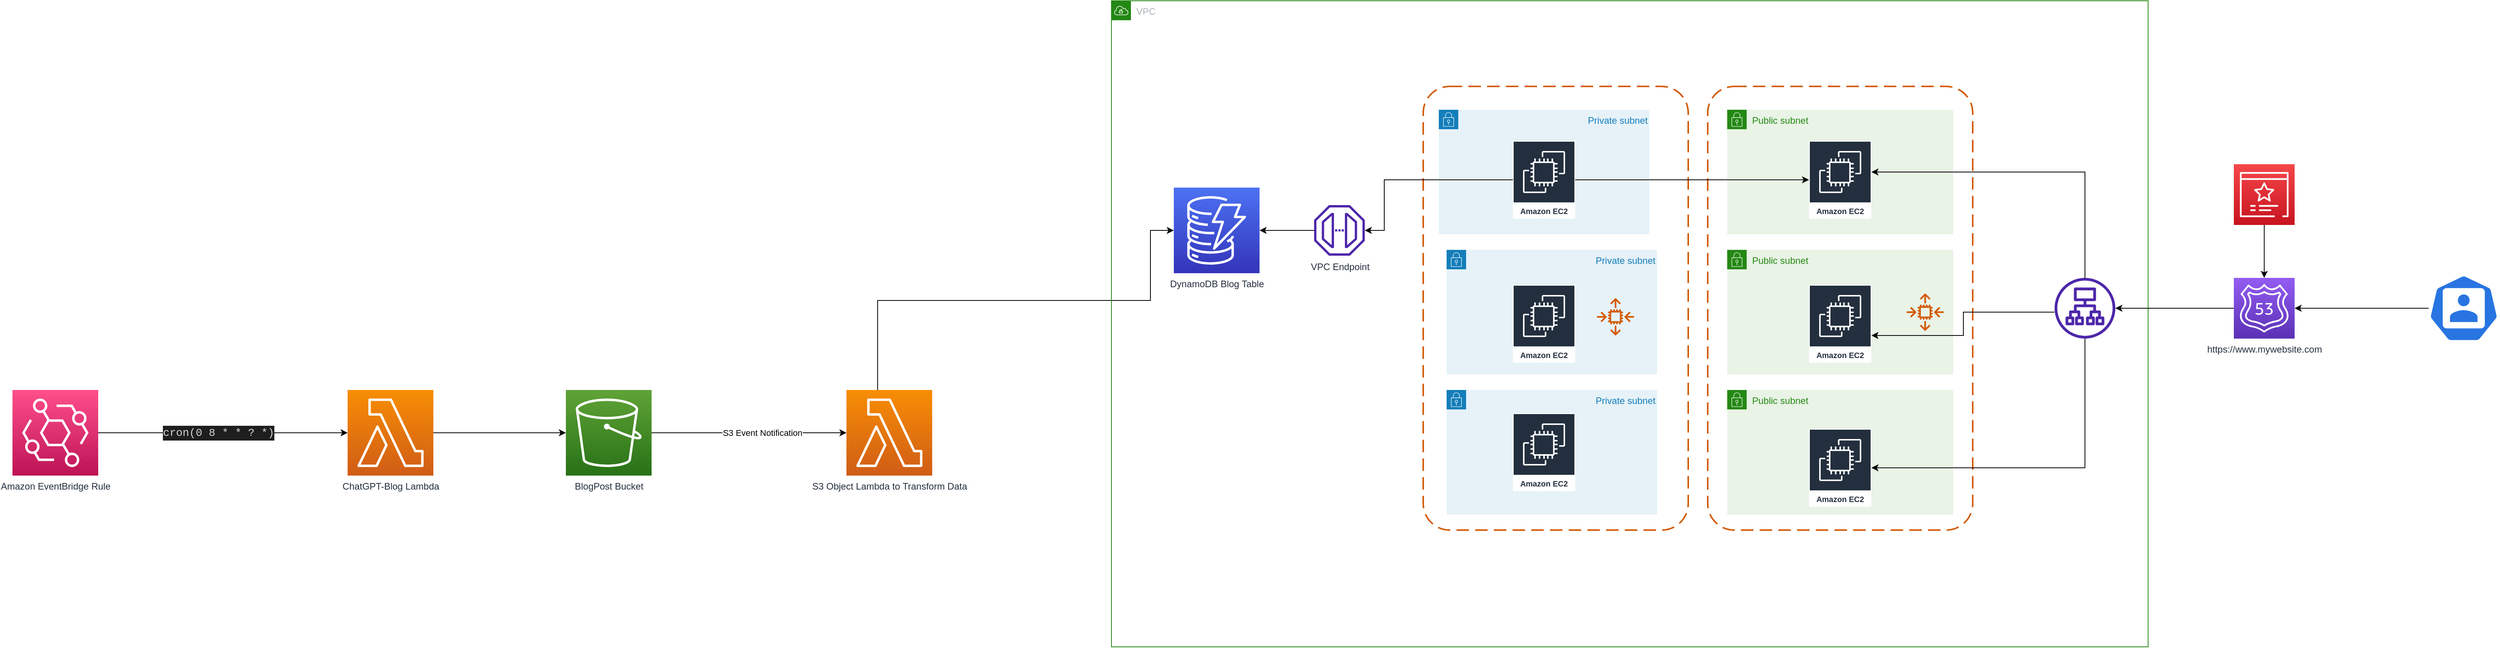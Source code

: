 <mxfile version="21.0.2" type="github">
  <diagram name="Page-1" id="z8YLHtu9HYEsuqBit45P">
    <mxGraphModel dx="5250" dy="4039" grid="1" gridSize="10" guides="1" tooltips="1" connect="1" arrows="1" fold="1" page="1" pageScale="1" pageWidth="827" pageHeight="1169" math="0" shadow="0">
      <root>
        <mxCell id="0" />
        <mxCell id="1" parent="0" />
        <mxCell id="txQKj6UJCxCMb0-ljYNH-3" style="edgeStyle=orthogonalEdgeStyle;rounded=0;orthogonalLoop=1;jettySize=auto;html=1;entryX=0;entryY=0.5;entryDx=0;entryDy=0;entryPerimeter=0;" parent="1" source="txQKj6UJCxCMb0-ljYNH-1" target="txQKj6UJCxCMb0-ljYNH-2" edge="1">
          <mxGeometry relative="1" as="geometry" />
        </mxCell>
        <mxCell id="txQKj6UJCxCMb0-ljYNH-4" value="&lt;div style=&quot;color: rgb(212, 212, 212); background-color: rgb(30, 30, 30); font-family: Consolas, &amp;quot;Courier New&amp;quot;, monospace; font-size: 14px; line-height: 19px;&quot;&gt;cron(0 8 * * ? *)&lt;/div&gt;" style="edgeLabel;html=1;align=center;verticalAlign=middle;resizable=0;points=[];" parent="txQKj6UJCxCMb0-ljYNH-3" vertex="1" connectable="0">
          <mxGeometry x="0.232" y="1" relative="1" as="geometry">
            <mxPoint x="-43" y="1" as="offset" />
          </mxGeometry>
        </mxCell>
        <mxCell id="txQKj6UJCxCMb0-ljYNH-1" value="Amazon EventBridge Rule" style="sketch=0;points=[[0,0,0],[0.25,0,0],[0.5,0,0],[0.75,0,0],[1,0,0],[0,1,0],[0.25,1,0],[0.5,1,0],[0.75,1,0],[1,1,0],[0,0.25,0],[0,0.5,0],[0,0.75,0],[1,0.25,0],[1,0.5,0],[1,0.75,0]];outlineConnect=0;fontColor=#232F3E;gradientColor=#FF4F8B;gradientDirection=north;fillColor=#BC1356;strokeColor=#ffffff;dashed=0;verticalLabelPosition=bottom;verticalAlign=top;align=center;html=1;fontSize=12;fontStyle=0;aspect=fixed;shape=mxgraph.aws4.resourceIcon;resIcon=mxgraph.aws4.eventbridge;" parent="1" vertex="1">
          <mxGeometry x="90" y="300" width="110" height="110" as="geometry" />
        </mxCell>
        <mxCell id="txQKj6UJCxCMb0-ljYNH-6" style="edgeStyle=orthogonalEdgeStyle;rounded=0;orthogonalLoop=1;jettySize=auto;html=1;entryX=0;entryY=0.5;entryDx=0;entryDy=0;entryPerimeter=0;" parent="1" source="txQKj6UJCxCMb0-ljYNH-2" target="txQKj6UJCxCMb0-ljYNH-5" edge="1">
          <mxGeometry relative="1" as="geometry" />
        </mxCell>
        <mxCell id="txQKj6UJCxCMb0-ljYNH-2" value="ChatGPT-Blog Lambda" style="sketch=0;points=[[0,0,0],[0.25,0,0],[0.5,0,0],[0.75,0,0],[1,0,0],[0,1,0],[0.25,1,0],[0.5,1,0],[0.75,1,0],[1,1,0],[0,0.25,0],[0,0.5,0],[0,0.75,0],[1,0.25,0],[1,0.5,0],[1,0.75,0]];outlineConnect=0;fontColor=#232F3E;gradientColor=#F78E04;gradientDirection=north;fillColor=#D05C17;strokeColor=#ffffff;dashed=0;verticalLabelPosition=bottom;verticalAlign=top;align=center;html=1;fontSize=12;fontStyle=0;aspect=fixed;shape=mxgraph.aws4.resourceIcon;resIcon=mxgraph.aws4.lambda;" parent="1" vertex="1">
          <mxGeometry x="520" y="300" width="110" height="110" as="geometry" />
        </mxCell>
        <mxCell id="bExkr5vVACanRsSRRBvd-3" style="edgeStyle=orthogonalEdgeStyle;rounded=0;orthogonalLoop=1;jettySize=auto;html=1;entryX=0;entryY=0.5;entryDx=0;entryDy=0;entryPerimeter=0;" edge="1" parent="1" source="txQKj6UJCxCMb0-ljYNH-5" target="bExkr5vVACanRsSRRBvd-1">
          <mxGeometry relative="1" as="geometry" />
        </mxCell>
        <mxCell id="bExkr5vVACanRsSRRBvd-4" value="S3 Event Notification" style="edgeLabel;html=1;align=center;verticalAlign=middle;resizable=0;points=[];" vertex="1" connectable="0" parent="bExkr5vVACanRsSRRBvd-3">
          <mxGeometry x="0.2" relative="1" as="geometry">
            <mxPoint x="-8" as="offset" />
          </mxGeometry>
        </mxCell>
        <mxCell id="txQKj6UJCxCMb0-ljYNH-5" value="BlogPost Bucket" style="sketch=0;points=[[0,0,0],[0.25,0,0],[0.5,0,0],[0.75,0,0],[1,0,0],[0,1,0],[0.25,1,0],[0.5,1,0],[0.75,1,0],[1,1,0],[0,0.25,0],[0,0.5,0],[0,0.75,0],[1,0.25,0],[1,0.5,0],[1,0.75,0]];outlineConnect=0;fontColor=#232F3E;gradientColor=#60A337;gradientDirection=north;fillColor=#277116;strokeColor=#ffffff;dashed=0;verticalLabelPosition=bottom;verticalAlign=top;align=center;html=1;fontSize=12;fontStyle=0;aspect=fixed;shape=mxgraph.aws4.resourceIcon;resIcon=mxgraph.aws4.s3;" parent="1" vertex="1">
          <mxGeometry x="800" y="300" width="110" height="110" as="geometry" />
        </mxCell>
        <mxCell id="bExkr5vVACanRsSRRBvd-14" style="edgeStyle=orthogonalEdgeStyle;rounded=0;orthogonalLoop=1;jettySize=auto;html=1;entryX=0;entryY=0.5;entryDx=0;entryDy=0;entryPerimeter=0;" edge="1" parent="1" source="bExkr5vVACanRsSRRBvd-1" target="bExkr5vVACanRsSRRBvd-5">
          <mxGeometry relative="1" as="geometry">
            <Array as="points">
              <mxPoint x="1200" y="185" />
              <mxPoint x="1550" y="185" />
              <mxPoint x="1550" y="95" />
            </Array>
          </mxGeometry>
        </mxCell>
        <mxCell id="bExkr5vVACanRsSRRBvd-1" value="S3 Object Lambda to Transform Data" style="sketch=0;points=[[0,0,0],[0.25,0,0],[0.5,0,0],[0.75,0,0],[1,0,0],[0,1,0],[0.25,1,0],[0.5,1,0],[0.75,1,0],[1,1,0],[0,0.25,0],[0,0.5,0],[0,0.75,0],[1,0.25,0],[1,0.5,0],[1,0.75,0]];outlineConnect=0;fontColor=#232F3E;gradientColor=#F78E04;gradientDirection=north;fillColor=#D05C17;strokeColor=#ffffff;dashed=0;verticalLabelPosition=bottom;verticalAlign=top;align=center;html=1;fontSize=12;fontStyle=0;aspect=fixed;shape=mxgraph.aws4.resourceIcon;resIcon=mxgraph.aws4.lambda;" vertex="1" parent="1">
          <mxGeometry x="1160" y="300" width="110" height="110" as="geometry" />
        </mxCell>
        <mxCell id="bExkr5vVACanRsSRRBvd-21" value="VPC" style="points=[[0,0],[0.25,0],[0.5,0],[0.75,0],[1,0],[1,0.25],[1,0.5],[1,0.75],[1,1],[0.75,1],[0.5,1],[0.25,1],[0,1],[0,0.75],[0,0.5],[0,0.25]];outlineConnect=0;gradientColor=none;html=1;whiteSpace=wrap;fontSize=12;fontStyle=0;container=1;pointerEvents=0;collapsible=0;recursiveResize=0;shape=mxgraph.aws4.group;grIcon=mxgraph.aws4.group_vpc;strokeColor=#248814;fillColor=none;verticalAlign=top;align=left;spacingLeft=30;fontColor=#AAB7B8;dashed=0;" vertex="1" parent="1">
          <mxGeometry x="1500" y="-200" width="1330" height="830" as="geometry" />
        </mxCell>
        <mxCell id="bExkr5vVACanRsSRRBvd-27" value="Private subnet" style="points=[[0,0],[0.25,0],[0.5,0],[0.75,0],[1,0],[1,0.25],[1,0.5],[1,0.75],[1,1],[0.75,1],[0.5,1],[0.25,1],[0,1],[0,0.75],[0,0.5],[0,0.25]];outlineConnect=0;gradientColor=none;html=1;whiteSpace=wrap;fontSize=12;fontStyle=0;container=1;pointerEvents=0;collapsible=0;recursiveResize=0;shape=mxgraph.aws4.group;grIcon=mxgraph.aws4.group_security_group;grStroke=0;strokeColor=#147EBA;fillColor=#E6F2F8;verticalAlign=top;align=right;spacingLeft=30;fontColor=#147EBA;dashed=0;" vertex="1" parent="bExkr5vVACanRsSRRBvd-21">
          <mxGeometry x="420" y="140" width="270" height="160" as="geometry" />
        </mxCell>
        <mxCell id="bExkr5vVACanRsSRRBvd-28" value="Private subnet" style="points=[[0,0],[0.25,0],[0.5,0],[0.75,0],[1,0],[1,0.25],[1,0.5],[1,0.75],[1,1],[0.75,1],[0.5,1],[0.25,1],[0,1],[0,0.75],[0,0.5],[0,0.25]];outlineConnect=0;gradientColor=none;html=1;whiteSpace=wrap;fontSize=12;fontStyle=0;container=1;pointerEvents=0;collapsible=0;recursiveResize=0;shape=mxgraph.aws4.group;grIcon=mxgraph.aws4.group_security_group;grStroke=0;strokeColor=#147EBA;fillColor=#E6F2F8;verticalAlign=top;align=right;spacingLeft=30;fontColor=#147EBA;dashed=0;" vertex="1" parent="bExkr5vVACanRsSRRBvd-21">
          <mxGeometry x="430" y="500" width="270" height="160" as="geometry" />
        </mxCell>
        <mxCell id="bExkr5vVACanRsSRRBvd-29" value="Private subnet" style="points=[[0,0],[0.25,0],[0.5,0],[0.75,0],[1,0],[1,0.25],[1,0.5],[1,0.75],[1,1],[0.75,1],[0.5,1],[0.25,1],[0,1],[0,0.75],[0,0.5],[0,0.25]];outlineConnect=0;gradientColor=none;html=1;whiteSpace=wrap;fontSize=12;fontStyle=0;container=1;pointerEvents=0;collapsible=0;recursiveResize=0;shape=mxgraph.aws4.group;grIcon=mxgraph.aws4.group_security_group;grStroke=0;strokeColor=#147EBA;fillColor=#E6F2F8;verticalAlign=top;align=right;spacingLeft=30;fontColor=#147EBA;dashed=0;" vertex="1" parent="bExkr5vVACanRsSRRBvd-21">
          <mxGeometry x="430" y="320" width="270" height="160" as="geometry" />
        </mxCell>
        <mxCell id="bExkr5vVACanRsSRRBvd-5" value="DynamoDB Blog Table" style="sketch=0;points=[[0,0,0],[0.25,0,0],[0.5,0,0],[0.75,0,0],[1,0,0],[0,1,0],[0.25,1,0],[0.5,1,0],[0.75,1,0],[1,1,0],[0,0.25,0],[0,0.5,0],[0,0.75,0],[1,0.25,0],[1,0.5,0],[1,0.75,0]];outlineConnect=0;fontColor=#232F3E;gradientColor=#4D72F3;gradientDirection=north;fillColor=#3334B9;strokeColor=#ffffff;dashed=0;verticalLabelPosition=bottom;verticalAlign=top;align=center;html=1;fontSize=12;fontStyle=0;aspect=fixed;shape=mxgraph.aws4.resourceIcon;resIcon=mxgraph.aws4.dynamodb;" vertex="1" parent="bExkr5vVACanRsSRRBvd-21">
          <mxGeometry x="80" y="240" width="110" height="110" as="geometry" />
        </mxCell>
        <mxCell id="bExkr5vVACanRsSRRBvd-19" value="" style="sketch=0;outlineConnect=0;fontColor=#232F3E;gradientColor=none;fillColor=#D45B07;strokeColor=none;dashed=0;verticalLabelPosition=bottom;verticalAlign=top;align=center;html=1;fontSize=12;fontStyle=0;aspect=fixed;pointerEvents=1;shape=mxgraph.aws4.auto_scaling2;" vertex="1" parent="bExkr5vVACanRsSRRBvd-21">
          <mxGeometry x="622.75" y="382" width="48" height="48" as="geometry" />
        </mxCell>
        <mxCell id="bExkr5vVACanRsSRRBvd-20" value="" style="rounded=1;arcSize=10;dashed=1;strokeColor=#d45b07;fillColor=none;gradientColor=none;dashPattern=8 4;strokeWidth=2;" vertex="1" parent="bExkr5vVACanRsSRRBvd-21">
          <mxGeometry x="400" y="110" width="340" height="570" as="geometry" />
        </mxCell>
        <mxCell id="bExkr5vVACanRsSRRBvd-26" style="edgeStyle=orthogonalEdgeStyle;rounded=0;orthogonalLoop=1;jettySize=auto;html=1;entryX=1;entryY=0.5;entryDx=0;entryDy=0;entryPerimeter=0;" edge="1" parent="bExkr5vVACanRsSRRBvd-21" source="bExkr5vVACanRsSRRBvd-24" target="bExkr5vVACanRsSRRBvd-5">
          <mxGeometry relative="1" as="geometry" />
        </mxCell>
        <mxCell id="bExkr5vVACanRsSRRBvd-24" value="VPC Endpoint" style="sketch=0;outlineConnect=0;fontColor=#232F3E;gradientColor=none;fillColor=#4D27AA;strokeColor=none;dashed=0;verticalLabelPosition=bottom;verticalAlign=top;align=center;html=1;fontSize=12;fontStyle=0;aspect=fixed;pointerEvents=1;shape=mxgraph.aws4.endpoint;" vertex="1" parent="bExkr5vVACanRsSRRBvd-21">
          <mxGeometry x="260" y="262.5" width="65" height="65" as="geometry" />
        </mxCell>
        <mxCell id="bExkr5vVACanRsSRRBvd-31" value="Public subnet" style="points=[[0,0],[0.25,0],[0.5,0],[0.75,0],[1,0],[1,0.25],[1,0.5],[1,0.75],[1,1],[0.75,1],[0.5,1],[0.25,1],[0,1],[0,0.75],[0,0.5],[0,0.25]];outlineConnect=0;gradientColor=none;html=1;whiteSpace=wrap;fontSize=12;fontStyle=0;container=1;pointerEvents=0;collapsible=0;recursiveResize=0;shape=mxgraph.aws4.group;grIcon=mxgraph.aws4.group_security_group;grStroke=0;strokeColor=#248814;fillColor=#E9F3E6;verticalAlign=top;align=left;spacingLeft=30;fontColor=#248814;dashed=0;" vertex="1" parent="bExkr5vVACanRsSRRBvd-21">
          <mxGeometry x="790" y="140" width="290" height="160" as="geometry" />
        </mxCell>
        <mxCell id="bExkr5vVACanRsSRRBvd-32" value="Public subnet" style="points=[[0,0],[0.25,0],[0.5,0],[0.75,0],[1,0],[1,0.25],[1,0.5],[1,0.75],[1,1],[0.75,1],[0.5,1],[0.25,1],[0,1],[0,0.75],[0,0.5],[0,0.25]];outlineConnect=0;gradientColor=none;html=1;whiteSpace=wrap;fontSize=12;fontStyle=0;container=1;pointerEvents=0;collapsible=0;recursiveResize=0;shape=mxgraph.aws4.group;grIcon=mxgraph.aws4.group_security_group;grStroke=0;strokeColor=#248814;fillColor=#E9F3E6;verticalAlign=top;align=left;spacingLeft=30;fontColor=#248814;dashed=0;" vertex="1" parent="bExkr5vVACanRsSRRBvd-21">
          <mxGeometry x="790" y="320" width="290" height="160" as="geometry" />
        </mxCell>
        <mxCell id="bExkr5vVACanRsSRRBvd-33" value="Public subnet" style="points=[[0,0],[0.25,0],[0.5,0],[0.75,0],[1,0],[1,0.25],[1,0.5],[1,0.75],[1,1],[0.75,1],[0.5,1],[0.25,1],[0,1],[0,0.75],[0,0.5],[0,0.25]];outlineConnect=0;gradientColor=none;html=1;whiteSpace=wrap;fontSize=12;fontStyle=0;container=1;pointerEvents=0;collapsible=0;recursiveResize=0;shape=mxgraph.aws4.group;grIcon=mxgraph.aws4.group_security_group;grStroke=0;strokeColor=#248814;fillColor=#E9F3E6;verticalAlign=top;align=left;spacingLeft=30;fontColor=#248814;dashed=0;" vertex="1" parent="bExkr5vVACanRsSRRBvd-21">
          <mxGeometry x="790" y="500" width="290" height="160" as="geometry" />
        </mxCell>
        <mxCell id="bExkr5vVACanRsSRRBvd-34" value="" style="rounded=1;arcSize=10;dashed=1;strokeColor=#d45b07;fillColor=none;gradientColor=none;dashPattern=8 4;strokeWidth=2;" vertex="1" parent="bExkr5vVACanRsSRRBvd-21">
          <mxGeometry x="765" y="110" width="340" height="570" as="geometry" />
        </mxCell>
        <mxCell id="bExkr5vVACanRsSRRBvd-35" value="Amazon EC2" style="sketch=0;outlineConnect=0;fontColor=#232F3E;gradientColor=none;strokeColor=#ffffff;fillColor=#232F3E;dashed=0;verticalLabelPosition=middle;verticalAlign=bottom;align=center;html=1;whiteSpace=wrap;fontSize=10;fontStyle=1;spacing=3;shape=mxgraph.aws4.productIcon;prIcon=mxgraph.aws4.ec2;" vertex="1" parent="bExkr5vVACanRsSRRBvd-21">
          <mxGeometry x="895" y="180" width="80" height="100" as="geometry" />
        </mxCell>
        <mxCell id="bExkr5vVACanRsSRRBvd-36" value="Amazon EC2" style="sketch=0;outlineConnect=0;fontColor=#232F3E;gradientColor=none;strokeColor=#ffffff;fillColor=#232F3E;dashed=0;verticalLabelPosition=middle;verticalAlign=bottom;align=center;html=1;whiteSpace=wrap;fontSize=10;fontStyle=1;spacing=3;shape=mxgraph.aws4.productIcon;prIcon=mxgraph.aws4.ec2;" vertex="1" parent="bExkr5vVACanRsSRRBvd-21">
          <mxGeometry x="895" y="365" width="80" height="100" as="geometry" />
        </mxCell>
        <mxCell id="bExkr5vVACanRsSRRBvd-37" value="Amazon EC2" style="sketch=0;outlineConnect=0;fontColor=#232F3E;gradientColor=none;strokeColor=#ffffff;fillColor=#232F3E;dashed=0;verticalLabelPosition=middle;verticalAlign=bottom;align=center;html=1;whiteSpace=wrap;fontSize=10;fontStyle=1;spacing=3;shape=mxgraph.aws4.productIcon;prIcon=mxgraph.aws4.ec2;" vertex="1" parent="bExkr5vVACanRsSRRBvd-21">
          <mxGeometry x="895" y="550" width="80" height="100" as="geometry" />
        </mxCell>
        <mxCell id="bExkr5vVACanRsSRRBvd-39" style="edgeStyle=orthogonalEdgeStyle;rounded=0;orthogonalLoop=1;jettySize=auto;html=1;" edge="1" parent="bExkr5vVACanRsSRRBvd-21" source="bExkr5vVACanRsSRRBvd-38" target="bExkr5vVACanRsSRRBvd-24">
          <mxGeometry relative="1" as="geometry">
            <Array as="points">
              <mxPoint x="350" y="230" />
              <mxPoint x="350" y="295" />
            </Array>
          </mxGeometry>
        </mxCell>
        <mxCell id="bExkr5vVACanRsSRRBvd-58" style="edgeStyle=orthogonalEdgeStyle;rounded=0;orthogonalLoop=1;jettySize=auto;html=1;" edge="1" parent="bExkr5vVACanRsSRRBvd-21" source="bExkr5vVACanRsSRRBvd-38" target="bExkr5vVACanRsSRRBvd-35">
          <mxGeometry relative="1" as="geometry" />
        </mxCell>
        <mxCell id="bExkr5vVACanRsSRRBvd-38" value="Amazon EC2" style="sketch=0;outlineConnect=0;fontColor=#232F3E;gradientColor=none;strokeColor=#ffffff;fillColor=#232F3E;dashed=0;verticalLabelPosition=middle;verticalAlign=bottom;align=center;html=1;whiteSpace=wrap;fontSize=10;fontStyle=1;spacing=3;shape=mxgraph.aws4.productIcon;prIcon=mxgraph.aws4.ec2;" vertex="1" parent="bExkr5vVACanRsSRRBvd-21">
          <mxGeometry x="515" y="180" width="80" height="100" as="geometry" />
        </mxCell>
        <mxCell id="bExkr5vVACanRsSRRBvd-40" value="Amazon EC2" style="sketch=0;outlineConnect=0;fontColor=#232F3E;gradientColor=none;strokeColor=#ffffff;fillColor=#232F3E;dashed=0;verticalLabelPosition=middle;verticalAlign=bottom;align=center;html=1;whiteSpace=wrap;fontSize=10;fontStyle=1;spacing=3;shape=mxgraph.aws4.productIcon;prIcon=mxgraph.aws4.ec2;" vertex="1" parent="bExkr5vVACanRsSRRBvd-21">
          <mxGeometry x="515" y="365" width="80" height="100" as="geometry" />
        </mxCell>
        <mxCell id="bExkr5vVACanRsSRRBvd-43" value="" style="sketch=0;outlineConnect=0;fontColor=#232F3E;gradientColor=none;fillColor=#D45B07;strokeColor=none;dashed=0;verticalLabelPosition=bottom;verticalAlign=top;align=center;html=1;fontSize=12;fontStyle=0;aspect=fixed;pointerEvents=1;shape=mxgraph.aws4.auto_scaling2;" vertex="1" parent="bExkr5vVACanRsSRRBvd-21">
          <mxGeometry x="1020" y="376" width="48" height="48" as="geometry" />
        </mxCell>
        <mxCell id="bExkr5vVACanRsSRRBvd-44" value="Amazon EC2" style="sketch=0;outlineConnect=0;fontColor=#232F3E;gradientColor=none;strokeColor=#ffffff;fillColor=#232F3E;dashed=0;verticalLabelPosition=middle;verticalAlign=bottom;align=center;html=1;whiteSpace=wrap;fontSize=10;fontStyle=1;spacing=3;shape=mxgraph.aws4.productIcon;prIcon=mxgraph.aws4.ec2;" vertex="1" parent="bExkr5vVACanRsSRRBvd-21">
          <mxGeometry x="515" y="530" width="80" height="100" as="geometry" />
        </mxCell>
        <mxCell id="bExkr5vVACanRsSRRBvd-47" style="edgeStyle=orthogonalEdgeStyle;rounded=0;orthogonalLoop=1;jettySize=auto;html=1;" edge="1" parent="bExkr5vVACanRsSRRBvd-21" source="bExkr5vVACanRsSRRBvd-46" target="bExkr5vVACanRsSRRBvd-35">
          <mxGeometry relative="1" as="geometry">
            <Array as="points">
              <mxPoint x="1249" y="220" />
            </Array>
          </mxGeometry>
        </mxCell>
        <mxCell id="bExkr5vVACanRsSRRBvd-48" style="edgeStyle=orthogonalEdgeStyle;rounded=0;orthogonalLoop=1;jettySize=auto;html=1;" edge="1" parent="bExkr5vVACanRsSRRBvd-21" source="bExkr5vVACanRsSRRBvd-46" target="bExkr5vVACanRsSRRBvd-36">
          <mxGeometry relative="1" as="geometry">
            <Array as="points">
              <mxPoint x="1093" y="400" />
              <mxPoint x="1093" y="430" />
            </Array>
          </mxGeometry>
        </mxCell>
        <mxCell id="bExkr5vVACanRsSRRBvd-49" style="edgeStyle=orthogonalEdgeStyle;rounded=0;orthogonalLoop=1;jettySize=auto;html=1;" edge="1" parent="bExkr5vVACanRsSRRBvd-21" source="bExkr5vVACanRsSRRBvd-46" target="bExkr5vVACanRsSRRBvd-37">
          <mxGeometry relative="1" as="geometry">
            <Array as="points">
              <mxPoint x="1249" y="600" />
            </Array>
          </mxGeometry>
        </mxCell>
        <mxCell id="bExkr5vVACanRsSRRBvd-46" value="" style="sketch=0;outlineConnect=0;fontColor=#232F3E;gradientColor=none;fillColor=#4D27AA;strokeColor=none;dashed=0;verticalLabelPosition=bottom;verticalAlign=top;align=center;html=1;fontSize=12;fontStyle=0;aspect=fixed;pointerEvents=1;shape=mxgraph.aws4.application_load_balancer;" vertex="1" parent="bExkr5vVACanRsSRRBvd-21">
          <mxGeometry x="1210" y="356" width="78" height="78" as="geometry" />
        </mxCell>
        <mxCell id="bExkr5vVACanRsSRRBvd-55" style="edgeStyle=orthogonalEdgeStyle;rounded=0;orthogonalLoop=1;jettySize=auto;html=1;" edge="1" parent="1" source="bExkr5vVACanRsSRRBvd-50" target="bExkr5vVACanRsSRRBvd-46">
          <mxGeometry relative="1" as="geometry" />
        </mxCell>
        <mxCell id="bExkr5vVACanRsSRRBvd-50" value="https://www.mywebsite.com" style="sketch=0;points=[[0,0,0],[0.25,0,0],[0.5,0,0],[0.75,0,0],[1,0,0],[0,1,0],[0.25,1,0],[0.5,1,0],[0.75,1,0],[1,1,0],[0,0.25,0],[0,0.5,0],[0,0.75,0],[1,0.25,0],[1,0.5,0],[1,0.75,0]];outlineConnect=0;fontColor=#232F3E;gradientColor=#945DF2;gradientDirection=north;fillColor=#5A30B5;strokeColor=#ffffff;dashed=0;verticalLabelPosition=bottom;verticalAlign=top;align=center;html=1;fontSize=12;fontStyle=0;aspect=fixed;shape=mxgraph.aws4.resourceIcon;resIcon=mxgraph.aws4.route_53;" vertex="1" parent="1">
          <mxGeometry x="2940" y="156" width="78" height="78" as="geometry" />
        </mxCell>
        <mxCell id="bExkr5vVACanRsSRRBvd-54" style="edgeStyle=orthogonalEdgeStyle;rounded=0;orthogonalLoop=1;jettySize=auto;html=1;entryX=0.5;entryY=0;entryDx=0;entryDy=0;entryPerimeter=0;" edge="1" parent="1" source="bExkr5vVACanRsSRRBvd-53" target="bExkr5vVACanRsSRRBvd-50">
          <mxGeometry relative="1" as="geometry" />
        </mxCell>
        <mxCell id="bExkr5vVACanRsSRRBvd-53" value="" style="sketch=0;points=[[0,0,0],[0.25,0,0],[0.5,0,0],[0.75,0,0],[1,0,0],[0,1,0],[0.25,1,0],[0.5,1,0],[0.75,1,0],[1,1,0],[0,0.25,0],[0,0.5,0],[0,0.75,0],[1,0.25,0],[1,0.5,0],[1,0.75,0]];outlineConnect=0;fontColor=#232F3E;gradientColor=#F54749;gradientDirection=north;fillColor=#C7131F;strokeColor=#ffffff;dashed=0;verticalLabelPosition=bottom;verticalAlign=top;align=center;html=1;fontSize=12;fontStyle=0;aspect=fixed;shape=mxgraph.aws4.resourceIcon;resIcon=mxgraph.aws4.certificate_manager_3;" vertex="1" parent="1">
          <mxGeometry x="2940" y="10" width="78" height="78" as="geometry" />
        </mxCell>
        <mxCell id="bExkr5vVACanRsSRRBvd-57" style="edgeStyle=orthogonalEdgeStyle;rounded=0;orthogonalLoop=1;jettySize=auto;html=1;entryX=1;entryY=0.5;entryDx=0;entryDy=0;entryPerimeter=0;" edge="1" parent="1" source="bExkr5vVACanRsSRRBvd-56" target="bExkr5vVACanRsSRRBvd-50">
          <mxGeometry relative="1" as="geometry" />
        </mxCell>
        <mxCell id="bExkr5vVACanRsSRRBvd-56" value="" style="sketch=0;html=1;dashed=0;whitespace=wrap;fillColor=#2875E2;strokeColor=#ffffff;points=[[0.005,0.63,0],[0.1,0.2,0],[0.9,0.2,0],[0.5,0,0],[0.995,0.63,0],[0.72,0.99,0],[0.5,1,0],[0.28,0.99,0]];verticalLabelPosition=bottom;align=center;verticalAlign=top;shape=mxgraph.kubernetes.icon;prIcon=user" vertex="1" parent="1">
          <mxGeometry x="3190" y="150" width="90" height="90" as="geometry" />
        </mxCell>
      </root>
    </mxGraphModel>
  </diagram>
</mxfile>
